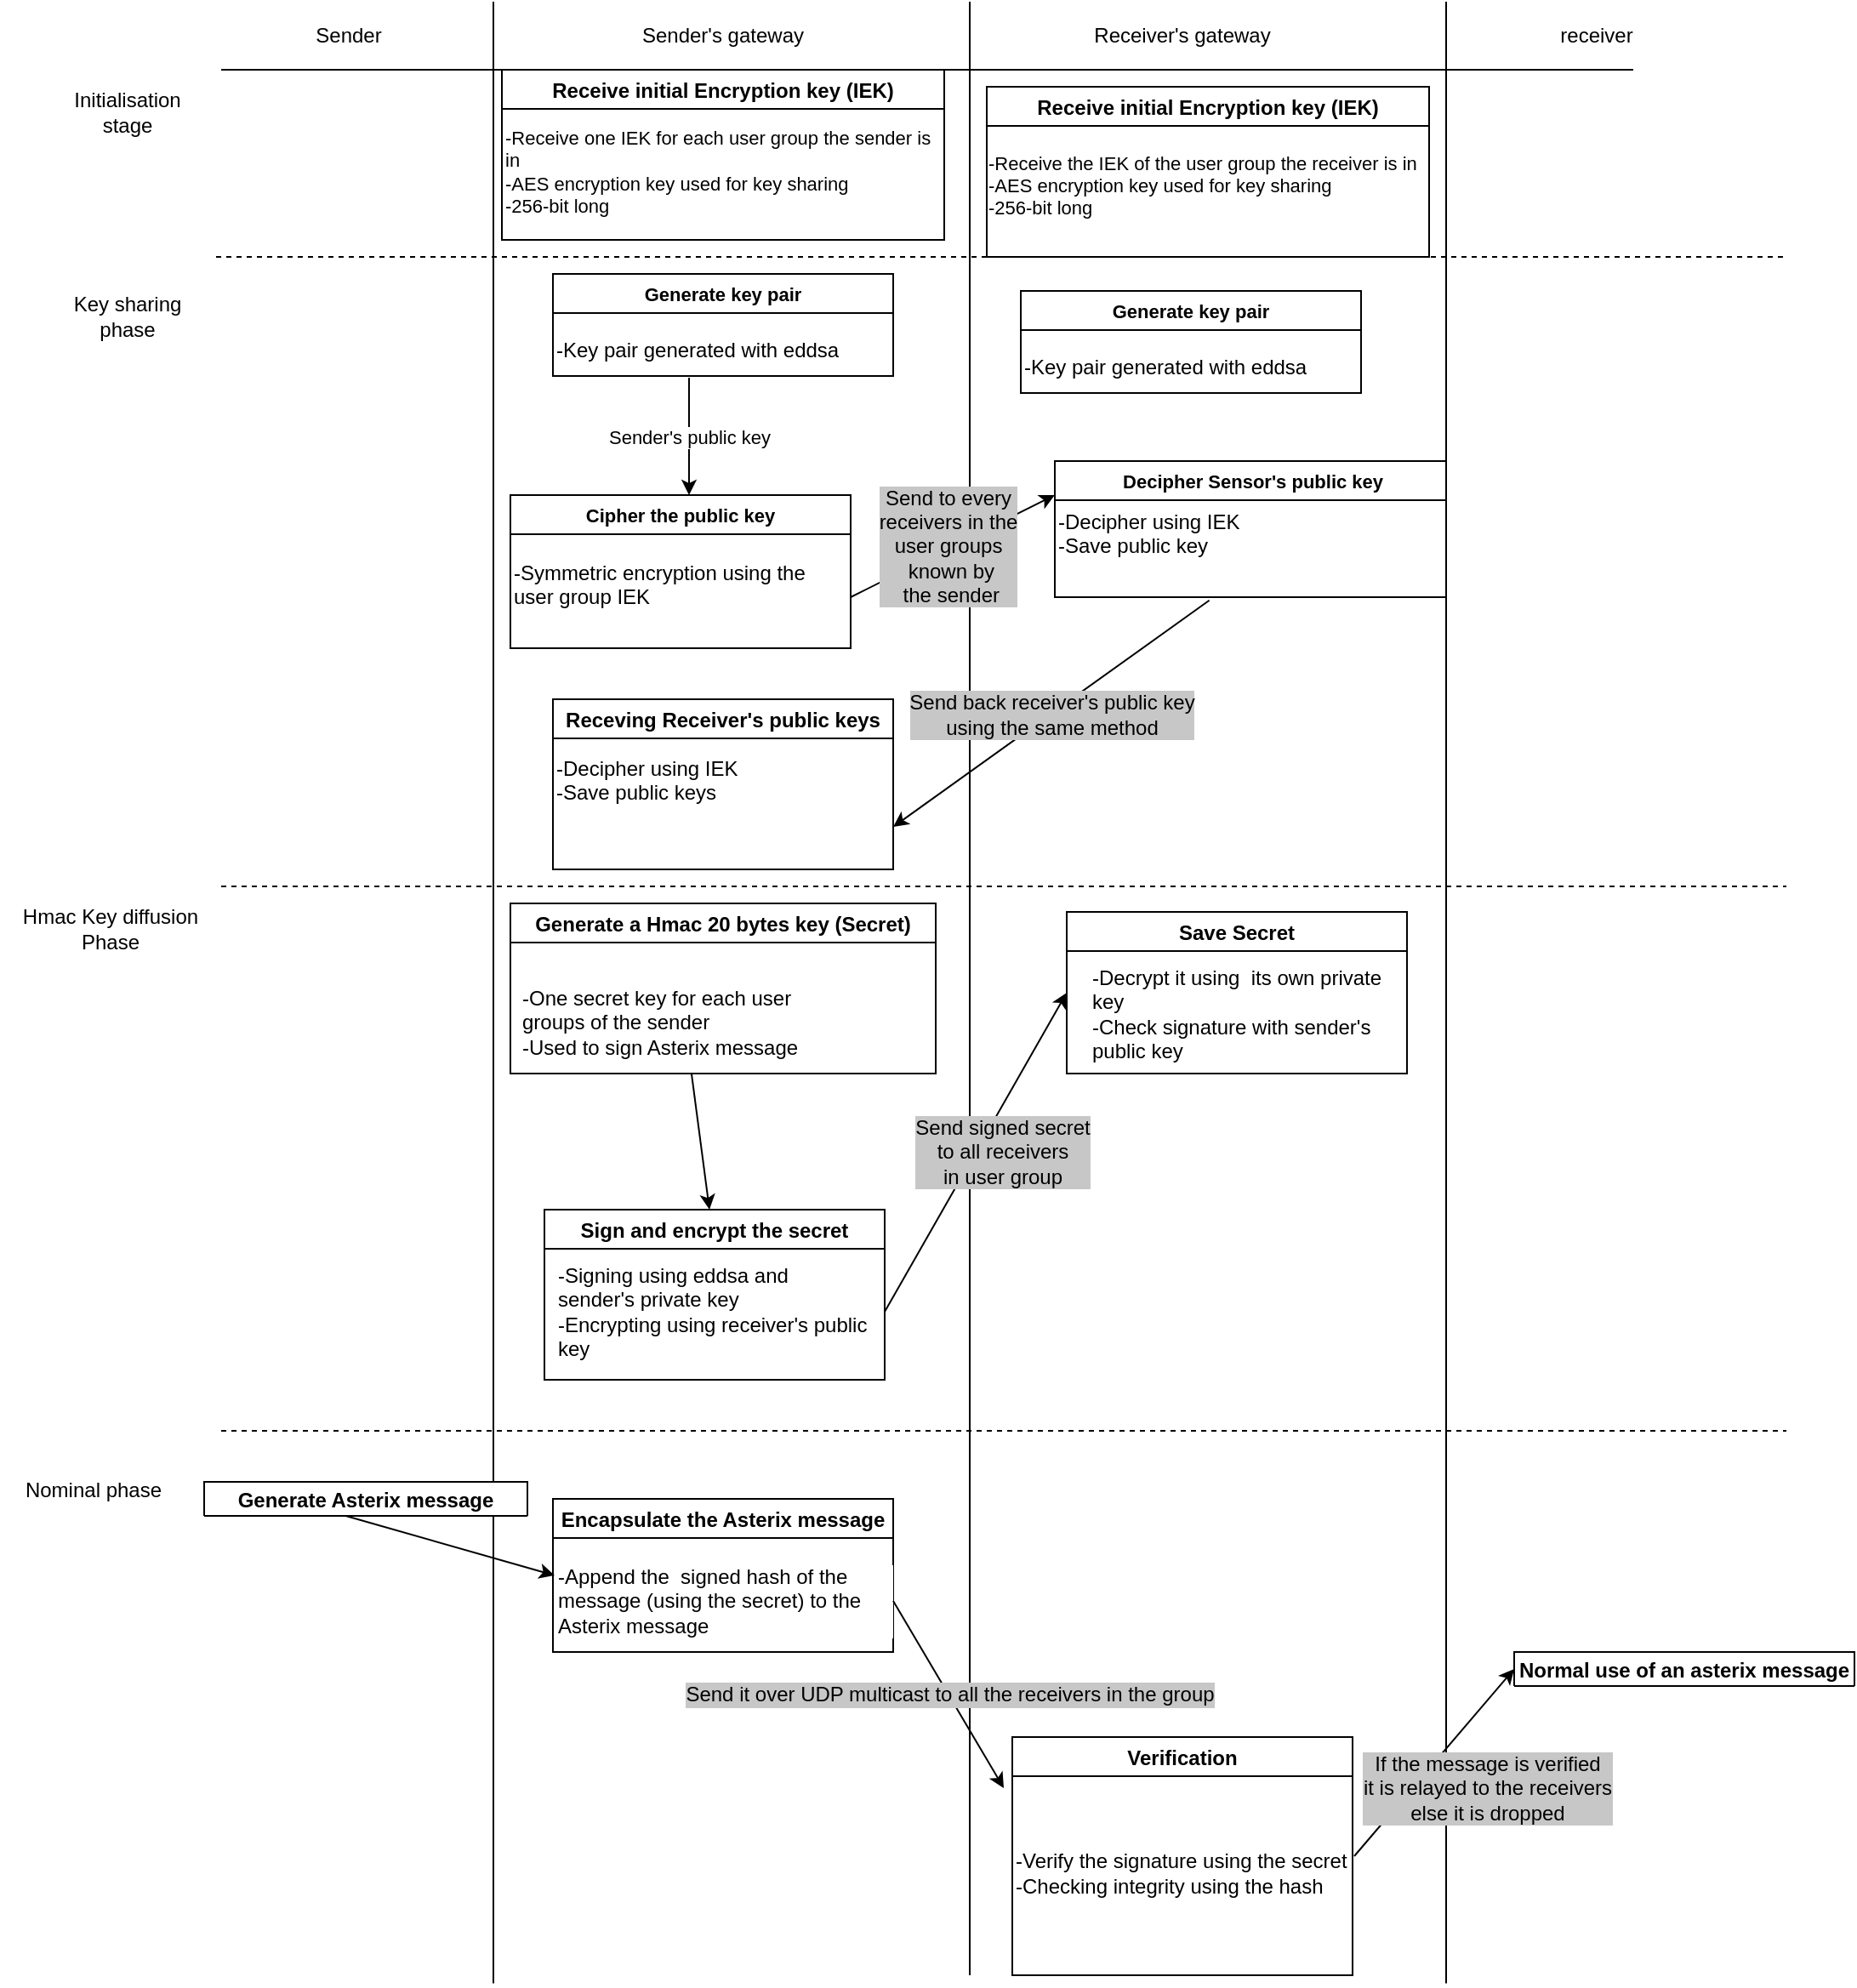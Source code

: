 <mxfile version="20.2.4"><diagram id="iCQ7XtG7sv-OnTq5nyMT" name="Page-1"><mxGraphModel dx="2048" dy="664" grid="1" gridSize="10" guides="1" tooltips="1" connect="1" arrows="1" fold="1" page="1" pageScale="1" pageWidth="827" pageHeight="1169" math="0" shadow="0"><root><mxCell id="0"/><mxCell id="1" parent="0"/><mxCell id="gn23tS8rWiOjm6b6Y2Bl-1" value="" style="endArrow=none;html=1;rounded=0;" edge="1" parent="1"><mxGeometry width="50" height="50" relative="1" as="geometry"><mxPoint x="160" y="1164.706" as="sourcePoint"/><mxPoint x="160" as="targetPoint"/></mxGeometry></mxCell><mxCell id="gn23tS8rWiOjm6b6Y2Bl-2" value="" style="endArrow=none;html=1;rounded=0;" edge="1" parent="1"><mxGeometry width="50" height="50" relative="1" as="geometry"><mxPoint x="440" y="1160" as="sourcePoint"/><mxPoint x="440" as="targetPoint"/></mxGeometry></mxCell><mxCell id="gn23tS8rWiOjm6b6Y2Bl-3" value="" style="endArrow=none;html=1;rounded=0;" edge="1" parent="1"><mxGeometry width="50" height="50" relative="1" as="geometry"><mxPoint x="720" y="1164.706" as="sourcePoint"/><mxPoint x="720" as="targetPoint"/></mxGeometry></mxCell><mxCell id="gn23tS8rWiOjm6b6Y2Bl-4" value="" style="endArrow=none;html=1;rounded=0;" edge="1" parent="1"><mxGeometry width="50" height="50" relative="1" as="geometry"><mxPoint y="40" as="sourcePoint"/><mxPoint x="830" y="40" as="targetPoint"/></mxGeometry></mxCell><mxCell id="gn23tS8rWiOjm6b6Y2Bl-5" value="Sender" style="text;html=1;strokeColor=none;fillColor=none;align=center;verticalAlign=middle;whiteSpace=wrap;rounded=0;" vertex="1" parent="1"><mxGeometry x="10" width="130" height="40" as="geometry"/></mxCell><mxCell id="gn23tS8rWiOjm6b6Y2Bl-6" value="Sender's gateway" style="text;html=1;strokeColor=none;fillColor=none;align=center;verticalAlign=middle;whiteSpace=wrap;rounded=0;" vertex="1" parent="1"><mxGeometry x="230" width="130" height="40" as="geometry"/></mxCell><mxCell id="gn23tS8rWiOjm6b6Y2Bl-7" value="Receiver's gateway" style="text;html=1;strokeColor=none;fillColor=none;align=center;verticalAlign=middle;whiteSpace=wrap;rounded=0;" vertex="1" parent="1"><mxGeometry x="500" width="130" height="40" as="geometry"/></mxCell><mxCell id="gn23tS8rWiOjm6b6Y2Bl-8" value="receiver" style="text;html=1;strokeColor=none;fillColor=none;align=center;verticalAlign=middle;whiteSpace=wrap;rounded=0;" vertex="1" parent="1"><mxGeometry x="697" width="223" height="40" as="geometry"/></mxCell><mxCell id="gn23tS8rWiOjm6b6Y2Bl-9" value="Initialisation stage" style="text;html=1;strokeColor=none;fillColor=none;align=center;verticalAlign=middle;whiteSpace=wrap;rounded=0;" vertex="1" parent="1"><mxGeometry x="-90" y="50" width="70" height="30" as="geometry"/></mxCell><mxCell id="gn23tS8rWiOjm6b6Y2Bl-10" value="" style="endArrow=none;dashed=1;html=1;rounded=0;" edge="1" parent="1"><mxGeometry width="50" height="50" relative="1" as="geometry"><mxPoint x="-3" y="150" as="sourcePoint"/><mxPoint x="920" y="150" as="targetPoint"/></mxGeometry></mxCell><mxCell id="gn23tS8rWiOjm6b6Y2Bl-11" value="Receive initial Encryption key (IEK)" style="swimlane;" vertex="1" parent="1"><mxGeometry x="165" y="40" width="260" height="100" as="geometry"/></mxCell><mxCell id="gn23tS8rWiOjm6b6Y2Bl-14" value="&lt;div style=&quot;font-size: 11px;&quot;&gt;&lt;font style=&quot;font-size: 11px;&quot;&gt;-Receive one IEK for each user group the sender is in&lt;/font&gt;&lt;/div&gt;&lt;div style=&quot;font-size: 11px;&quot;&gt;&lt;font style=&quot;font-size: 11px;&quot;&gt;-AES encryption key used for key sharing&lt;/font&gt;&lt;/div&gt;&lt;div style=&quot;font-size: 11px;&quot;&gt;&lt;font style=&quot;font-size: 11px;&quot;&gt;-256-bit long&lt;/font&gt;&lt;br&gt;&lt;/div&gt;" style="text;html=1;strokeColor=none;fillColor=none;align=left;verticalAlign=middle;whiteSpace=wrap;rounded=0;" vertex="1" parent="gn23tS8rWiOjm6b6Y2Bl-11"><mxGeometry y="30" width="260" height="60" as="geometry"/></mxCell><mxCell id="gn23tS8rWiOjm6b6Y2Bl-15" value="Receive initial Encryption key (IEK)" style="swimlane;" vertex="1" parent="1"><mxGeometry x="450" y="50" width="260" height="100" as="geometry"/></mxCell><mxCell id="gn23tS8rWiOjm6b6Y2Bl-16" value="&lt;div style=&quot;font-size: 11px;&quot;&gt;&lt;font style=&quot;font-size: 11px;&quot;&gt;-Receive the IEK of the user group the receiver is in&lt;/font&gt;&lt;/div&gt;&lt;div style=&quot;font-size: 11px;&quot;&gt;&lt;font style=&quot;font-size: 11px;&quot;&gt;-AES encryption key used for key sharing&lt;/font&gt;&lt;/div&gt;&lt;div style=&quot;font-size: 11px;&quot;&gt;&lt;font style=&quot;font-size: 11px;&quot;&gt;-256-bit long&lt;/font&gt;&lt;br&gt;&lt;/div&gt;" style="text;html=1;strokeColor=none;fillColor=none;align=left;verticalAlign=middle;whiteSpace=wrap;rounded=0;" vertex="1" parent="gn23tS8rWiOjm6b6Y2Bl-15"><mxGeometry x="-1" y="28" width="260" height="60" as="geometry"/></mxCell><mxCell id="gn23tS8rWiOjm6b6Y2Bl-18" value="&lt;div style=&quot;font-size: 12px;&quot;&gt;&lt;font style=&quot;font-size: 12px;&quot;&gt;Key sharing&lt;br&gt;&lt;/font&gt;&lt;/div&gt;&lt;div style=&quot;font-size: 12px;&quot;&gt;&lt;font style=&quot;font-size: 12px;&quot;&gt;phase&lt;br&gt;&lt;/font&gt;&lt;/div&gt;" style="text;html=1;strokeColor=none;fillColor=none;align=center;verticalAlign=middle;whiteSpace=wrap;rounded=0;fontSize=11;" vertex="1" parent="1"><mxGeometry x="-90" y="170" width="70" height="30" as="geometry"/></mxCell><mxCell id="gn23tS8rWiOjm6b6Y2Bl-26" value="Generate key pair" style="swimlane;fontSize=11;" vertex="1" parent="1"><mxGeometry x="195" y="160" width="200" height="60" as="geometry"/></mxCell><mxCell id="gn23tS8rWiOjm6b6Y2Bl-27" value="-Key pair generated with eddsa " style="text;html=1;strokeColor=none;fillColor=none;align=left;verticalAlign=middle;whiteSpace=wrap;rounded=0;fontSize=12;" vertex="1" parent="gn23tS8rWiOjm6b6Y2Bl-26"><mxGeometry y="30" width="200" height="30" as="geometry"/></mxCell><mxCell id="gn23tS8rWiOjm6b6Y2Bl-28" value="" style="endArrow=classic;html=1;rounded=0;fontSize=11;exitX=0.4;exitY=1.033;exitDx=0;exitDy=0;exitPerimeter=0;" edge="1" parent="1" source="gn23tS8rWiOjm6b6Y2Bl-27"><mxGeometry relative="1" as="geometry"><mxPoint x="280" y="310" as="sourcePoint"/><mxPoint x="275" y="290" as="targetPoint"/></mxGeometry></mxCell><mxCell id="gn23tS8rWiOjm6b6Y2Bl-29" value="Sender's public key" style="edgeLabel;resizable=0;html=1;align=center;verticalAlign=middle;fontSize=11;" connectable="0" vertex="1" parent="gn23tS8rWiOjm6b6Y2Bl-28"><mxGeometry relative="1" as="geometry"/></mxCell><mxCell id="gn23tS8rWiOjm6b6Y2Bl-30" value="Cipher the public key" style="swimlane;fontSize=11;" vertex="1" parent="1"><mxGeometry x="170" y="290" width="200" height="90" as="geometry"/></mxCell><mxCell id="gn23tS8rWiOjm6b6Y2Bl-31" value="&lt;div style=&quot;font-size: 12px;&quot;&gt;-Symmetric encryption using the user group IEK&lt;br style=&quot;font-size: 12px;&quot;&gt;&lt;/div&gt;&lt;div style=&quot;font-size: 12px;&quot;&gt;&lt;br style=&quot;font-size: 12px;&quot;&gt; &lt;/div&gt;" style="text;html=1;strokeColor=none;fillColor=none;align=left;verticalAlign=middle;whiteSpace=wrap;rounded=0;fontSize=12;" vertex="1" parent="gn23tS8rWiOjm6b6Y2Bl-30"><mxGeometry y="30" width="200" height="60" as="geometry"/></mxCell><mxCell id="gn23tS8rWiOjm6b6Y2Bl-37" value="" style="endArrow=classic;html=1;rounded=0;fontSize=11;exitX=1;exitY=0.5;exitDx=0;exitDy=0;entryX=0;entryY=0.25;entryDx=0;entryDy=0;" edge="1" parent="1" source="gn23tS8rWiOjm6b6Y2Bl-31" target="gn23tS8rWiOjm6b6Y2Bl-44"><mxGeometry relative="1" as="geometry"><mxPoint x="395" y="250" as="sourcePoint"/><mxPoint x="480" y="290" as="targetPoint"/></mxGeometry></mxCell><mxCell id="gn23tS8rWiOjm6b6Y2Bl-38" value="&lt;div style=&quot;font-size: 12px;&quot;&gt;&lt;font style=&quot;font-size: 12px;&quot;&gt;Send to every&lt;/font&gt;&lt;/div&gt;&lt;div style=&quot;font-size: 12px;&quot;&gt;&lt;font style=&quot;font-size: 12px;&quot;&gt;receivers in the &lt;br&gt;&lt;/font&gt;&lt;/div&gt;&lt;div style=&quot;font-size: 12px;&quot;&gt;&lt;font style=&quot;font-size: 12px;&quot;&gt;user group&lt;/font&gt;&lt;font style=&quot;font-size: 12px;&quot;&gt;s&lt;br&gt;&lt;/font&gt;&lt;/div&gt;&lt;div style=&quot;font-size: 12px;&quot;&gt;&lt;font style=&quot;font-size: 12px;&quot;&gt;&amp;nbsp;known by&lt;/font&gt;&lt;/div&gt;&lt;div style=&quot;font-size: 12px;&quot;&gt;&lt;font style=&quot;font-size: 12px;&quot;&gt;&amp;nbsp;the sender&lt;/font&gt;&lt;/div&gt;" style="edgeLabel;resizable=0;html=1;align=center;verticalAlign=middle;fontSize=11;labelBackgroundColor=#C7C7C7;" connectable="0" vertex="1" parent="gn23tS8rWiOjm6b6Y2Bl-37"><mxGeometry relative="1" as="geometry"><mxPoint x="-3" as="offset"/></mxGeometry></mxCell><mxCell id="gn23tS8rWiOjm6b6Y2Bl-39" value="Generate key pair" style="swimlane;fontSize=11;" vertex="1" parent="1"><mxGeometry x="470" y="170" width="200" height="60" as="geometry"/></mxCell><mxCell id="gn23tS8rWiOjm6b6Y2Bl-40" value="-Key pair generated with eddsa " style="text;html=1;strokeColor=none;fillColor=none;align=left;verticalAlign=middle;whiteSpace=wrap;rounded=0;fontSize=12;" vertex="1" parent="gn23tS8rWiOjm6b6Y2Bl-39"><mxGeometry y="30" width="200" height="30" as="geometry"/></mxCell><mxCell id="gn23tS8rWiOjm6b6Y2Bl-44" value=" Decipher Sensor's public key" style="swimlane;labelBackgroundColor=#FFFFFF;fontSize=11;align=center;" vertex="1" parent="1"><mxGeometry x="490" y="270" width="230" height="80" as="geometry"/></mxCell><mxCell id="gn23tS8rWiOjm6b6Y2Bl-47" value="&lt;div align=&quot;left&quot;&gt;-Decipher using IEK&lt;/div&gt;&lt;div align=&quot;left&quot;&gt;-Save public key&lt;br&gt;&lt;/div&gt;&amp;nbsp;" style="text;html=1;strokeColor=none;fillColor=none;align=left;verticalAlign=middle;whiteSpace=wrap;rounded=0;labelBackgroundColor=#FFFFFF;fontSize=12;" vertex="1" parent="gn23tS8rWiOjm6b6Y2Bl-44"><mxGeometry y="20" width="200" height="60" as="geometry"/></mxCell><mxCell id="gn23tS8rWiOjm6b6Y2Bl-48" value="Receving Receiver's public keys" style="swimlane;labelBackgroundColor=#FFFFFF;fontSize=12;" vertex="1" parent="1"><mxGeometry x="195" y="410" width="200" height="100" as="geometry"/></mxCell><mxCell id="gn23tS8rWiOjm6b6Y2Bl-56" value="&lt;div align=&quot;left&quot;&gt;-Decipher using IEK&lt;/div&gt;&lt;div align=&quot;left&quot;&gt;-Save public keys&lt;br&gt;&lt;/div&gt;&amp;nbsp;" style="text;html=1;strokeColor=none;fillColor=none;align=left;verticalAlign=middle;whiteSpace=wrap;rounded=0;labelBackgroundColor=#FFFFFF;fontSize=12;" vertex="1" parent="gn23tS8rWiOjm6b6Y2Bl-48"><mxGeometry y="20" width="200" height="70" as="geometry"/></mxCell><mxCell id="gn23tS8rWiOjm6b6Y2Bl-54" value="" style="endArrow=classic;html=1;rounded=0;fontSize=12;exitX=0.454;exitY=1.031;exitDx=0;exitDy=0;exitPerimeter=0;entryX=1;entryY=0.75;entryDx=0;entryDy=0;" edge="1" parent="1" source="gn23tS8rWiOjm6b6Y2Bl-47" target="gn23tS8rWiOjm6b6Y2Bl-48"><mxGeometry relative="1" as="geometry"><mxPoint x="620" y="390" as="sourcePoint"/><mxPoint x="400" y="500" as="targetPoint"/></mxGeometry></mxCell><mxCell id="gn23tS8rWiOjm6b6Y2Bl-55" value="&lt;div&gt;Send back receiver's public key &lt;br&gt;&lt;/div&gt;&lt;div&gt;using the same method&lt;/div&gt;" style="edgeLabel;resizable=0;html=1;align=center;verticalAlign=middle;labelBackgroundColor=#C7C7C7;fontSize=12;" connectable="0" vertex="1" parent="gn23tS8rWiOjm6b6Y2Bl-54"><mxGeometry relative="1" as="geometry"/></mxCell><mxCell id="gn23tS8rWiOjm6b6Y2Bl-57" value="" style="endArrow=none;dashed=1;html=1;rounded=0;fontSize=12;" edge="1" parent="1"><mxGeometry width="50" height="50" relative="1" as="geometry"><mxPoint y="520" as="sourcePoint"/><mxPoint x="920" y="520" as="targetPoint"/></mxGeometry></mxCell><mxCell id="gn23tS8rWiOjm6b6Y2Bl-59" value="&lt;div&gt;&lt;span style=&quot;&quot;&gt;Hmac Key diffusion Phase&lt;/span&gt;&lt;/div&gt;" style="text;html=1;strokeColor=none;fillColor=none;align=center;verticalAlign=middle;whiteSpace=wrap;rounded=0;labelBackgroundColor=#FFFFFF;fontSize=12;" vertex="1" parent="1"><mxGeometry x="-120" y="530" width="110" height="30" as="geometry"/></mxCell><mxCell id="gn23tS8rWiOjm6b6Y2Bl-60" value="Generate a Hmac 20 bytes key (Secret)" style="swimlane;labelBackgroundColor=#FFFFFF;fontSize=12;" vertex="1" parent="1"><mxGeometry x="170" y="530" width="250" height="100" as="geometry"/></mxCell><mxCell id="gn23tS8rWiOjm6b6Y2Bl-61" value="&lt;div&gt;-One secret key for each user groups of the sender&lt;/div&gt;&lt;div&gt;-Used to sign Asterix message&lt;br&gt;&lt;/div&gt;" style="text;html=1;strokeColor=none;fillColor=none;align=left;verticalAlign=middle;whiteSpace=wrap;rounded=0;labelBackgroundColor=#FFFFFF;fontSize=12;" vertex="1" parent="gn23tS8rWiOjm6b6Y2Bl-60"><mxGeometry x="5" y="40" width="195" height="60" as="geometry"/></mxCell><mxCell id="gn23tS8rWiOjm6b6Y2Bl-62" value="" style="endArrow=classic;html=1;rounded=0;fontSize=12;" edge="1" parent="1" source="gn23tS8rWiOjm6b6Y2Bl-61"><mxGeometry relative="1" as="geometry"><mxPoint x="410" y="470" as="sourcePoint"/><mxPoint x="287" y="710" as="targetPoint"/></mxGeometry></mxCell><mxCell id="gn23tS8rWiOjm6b6Y2Bl-68" value="Sign and encrypt the secret" style="swimlane;labelBackgroundColor=#FFFFFF;fontSize=12;" vertex="1" parent="1"><mxGeometry x="190" y="710" width="200" height="100" as="geometry"/></mxCell><mxCell id="gn23tS8rWiOjm6b6Y2Bl-69" value="&lt;div&gt;-Signing using eddsa and sender's private key&lt;/div&gt;&lt;div&gt;-Encrypting using receiver's public key&lt;br&gt;&lt;/div&gt;" style="text;html=1;strokeColor=none;fillColor=none;align=left;verticalAlign=middle;whiteSpace=wrap;rounded=0;labelBackgroundColor=#FFFFFF;fontSize=12;" vertex="1" parent="gn23tS8rWiOjm6b6Y2Bl-68"><mxGeometry x="6" y="30" width="185" height="60" as="geometry"/></mxCell><mxCell id="gn23tS8rWiOjm6b6Y2Bl-71" value="" style="endArrow=classic;html=1;rounded=0;fontSize=12;entryX=0;entryY=0.5;entryDx=0;entryDy=0;" edge="1" parent="1" target="gn23tS8rWiOjm6b6Y2Bl-73"><mxGeometry relative="1" as="geometry"><mxPoint x="390" y="770" as="sourcePoint"/><mxPoint x="490" y="660" as="targetPoint"/></mxGeometry></mxCell><mxCell id="gn23tS8rWiOjm6b6Y2Bl-72" value="&lt;div&gt;Send signed secret&lt;/div&gt;&lt;div&gt;to all receivers &lt;br&gt;&lt;/div&gt;&lt;div&gt;in user group&lt;br&gt;&lt;/div&gt;" style="edgeLabel;resizable=0;html=1;align=center;verticalAlign=middle;labelBackgroundColor=#C7C7C7;fontSize=12;" connectable="0" vertex="1" parent="gn23tS8rWiOjm6b6Y2Bl-71"><mxGeometry relative="1" as="geometry"><mxPoint x="15" as="offset"/></mxGeometry></mxCell><mxCell id="gn23tS8rWiOjm6b6Y2Bl-73" value="Save Secret" style="swimlane;labelBackgroundColor=#FFFFFF;fontSize=12;" vertex="1" parent="1"><mxGeometry x="497" y="535" width="200" height="95" as="geometry"/></mxCell><mxCell id="gn23tS8rWiOjm6b6Y2Bl-74" value="&lt;div&gt;-Decrypt it using&amp;nbsp; its own private key&lt;/div&gt;&lt;div&gt;-Check signature with sender's public key&lt;br&gt;&lt;/div&gt;" style="text;html=1;strokeColor=none;fillColor=none;align=left;verticalAlign=middle;whiteSpace=wrap;rounded=0;labelBackgroundColor=#FFFFFF;fontSize=12;" vertex="1" parent="gn23tS8rWiOjm6b6Y2Bl-73"><mxGeometry x="13" y="30" width="177" height="60" as="geometry"/></mxCell><mxCell id="gn23tS8rWiOjm6b6Y2Bl-75" value="" style="endArrow=none;dashed=1;html=1;rounded=0;fontSize=12;" edge="1" parent="1"><mxGeometry width="50" height="50" relative="1" as="geometry"><mxPoint y="840" as="sourcePoint"/><mxPoint x="920" y="840" as="targetPoint"/></mxGeometry></mxCell><mxCell id="gn23tS8rWiOjm6b6Y2Bl-77" value="Nominal phase" style="text;html=1;strokeColor=none;fillColor=none;align=center;verticalAlign=middle;whiteSpace=wrap;rounded=0;labelBackgroundColor=#FFFFFF;fontSize=12;" vertex="1" parent="1"><mxGeometry x="-130" y="860" width="110" height="30" as="geometry"/></mxCell><mxCell id="gn23tS8rWiOjm6b6Y2Bl-78" value="Generate Asterix message" style="swimlane;labelBackgroundColor=#FFFFFF;fontSize=12;" vertex="1" collapsed="1" parent="1"><mxGeometry x="-10" y="870" width="190" height="20" as="geometry"><mxRectangle x="-10" y="870" width="160" height="30" as="alternateBounds"/></mxGeometry></mxCell><mxCell id="gn23tS8rWiOjm6b6Y2Bl-79" value="" style="endArrow=classic;html=1;rounded=0;fontSize=12;exitX=0.438;exitY=1;exitDx=0;exitDy=0;exitPerimeter=0;entryX=0;entryY=0.25;entryDx=0;entryDy=0;" edge="1" parent="1" source="gn23tS8rWiOjm6b6Y2Bl-78" target="gn23tS8rWiOjm6b6Y2Bl-82"><mxGeometry relative="1" as="geometry"><mxPoint x="60" y="920" as="sourcePoint"/><mxPoint x="190" y="950" as="targetPoint"/></mxGeometry></mxCell><mxCell id="gn23tS8rWiOjm6b6Y2Bl-81" value="Encapsulate the Asterix message" style="swimlane;labelBackgroundColor=#FFFFFF;fontSize=12;" vertex="1" parent="1"><mxGeometry x="195" y="880" width="200" height="90" as="geometry"/></mxCell><mxCell id="gn23tS8rWiOjm6b6Y2Bl-82" value="&lt;div&gt;-Append the&amp;nbsp; signed hash of the message (using the secret) to the Asterix message&lt;/div&gt;" style="text;html=1;strokeColor=none;fillColor=none;align=left;verticalAlign=middle;whiteSpace=wrap;rounded=0;labelBackgroundColor=#FFFFFF;fontSize=12;" vertex="1" parent="gn23tS8rWiOjm6b6Y2Bl-81"><mxGeometry x="1" y="30" width="199" height="60" as="geometry"/></mxCell><mxCell id="gn23tS8rWiOjm6b6Y2Bl-83" value="" style="endArrow=classic;html=1;rounded=0;fontSize=12;exitX=1;exitY=0.5;exitDx=0;exitDy=0;" edge="1" parent="1" source="gn23tS8rWiOjm6b6Y2Bl-82"><mxGeometry relative="1" as="geometry"><mxPoint x="240" y="820" as="sourcePoint"/><mxPoint x="460" y="1050" as="targetPoint"/></mxGeometry></mxCell><mxCell id="gn23tS8rWiOjm6b6Y2Bl-84" value="Send it over UDP multicast to all the receivers in the group" style="edgeLabel;resizable=0;html=1;align=center;verticalAlign=middle;labelBackgroundColor=#C7C7C7;fontSize=12;" connectable="0" vertex="1" parent="gn23tS8rWiOjm6b6Y2Bl-83"><mxGeometry relative="1" as="geometry"/></mxCell><mxCell id="gn23tS8rWiOjm6b6Y2Bl-85" value="Verification" style="swimlane;labelBackgroundColor=#FFFFFF;fontSize=12;startSize=23;" vertex="1" parent="1"><mxGeometry x="465" y="1020" width="200" height="140" as="geometry"/></mxCell><mxCell id="gn23tS8rWiOjm6b6Y2Bl-88" value="&lt;div&gt;-Verify the signature using the secret&lt;/div&gt;&lt;div&gt;&lt;span style=&quot;&quot;&gt;-Checking integrity using the hash &lt;br&gt;&lt;/span&gt;&lt;/div&gt;" style="text;html=1;strokeColor=none;fillColor=none;align=left;verticalAlign=middle;whiteSpace=wrap;rounded=0;labelBackgroundColor=#FFFFFF;fontSize=12;" vertex="1" parent="gn23tS8rWiOjm6b6Y2Bl-85"><mxGeometry y="30" width="200" height="100" as="geometry"/></mxCell><mxCell id="gn23tS8rWiOjm6b6Y2Bl-92" value="" style="endArrow=classic;html=1;rounded=0;fontSize=12;exitX=1;exitY=0.5;exitDx=0;exitDy=0;" edge="1" parent="1"><mxGeometry relative="1" as="geometry"><mxPoint x="666" y="1090" as="sourcePoint"/><mxPoint x="760" y="980" as="targetPoint"/></mxGeometry></mxCell><mxCell id="gn23tS8rWiOjm6b6Y2Bl-93" value="&lt;div&gt;If the message is verified&lt;/div&gt;&lt;div&gt;it is relayed to the receivers&lt;/div&gt;&lt;div&gt;else it is dropped&lt;br&gt;&lt;/div&gt;" style="edgeLabel;resizable=0;html=1;align=center;verticalAlign=middle;labelBackgroundColor=#C7C7C7;fontSize=12;" connectable="0" vertex="1" parent="gn23tS8rWiOjm6b6Y2Bl-92"><mxGeometry relative="1" as="geometry"><mxPoint x="31" y="15" as="offset"/></mxGeometry></mxCell><mxCell id="gn23tS8rWiOjm6b6Y2Bl-94" value="Normal use of an asterix message" style="swimlane;labelBackgroundColor=#FFFFFF;fontSize=12;" vertex="1" parent="1"><mxGeometry x="760" y="970" width="200" height="20" as="geometry"/></mxCell></root></mxGraphModel></diagram></mxfile>
